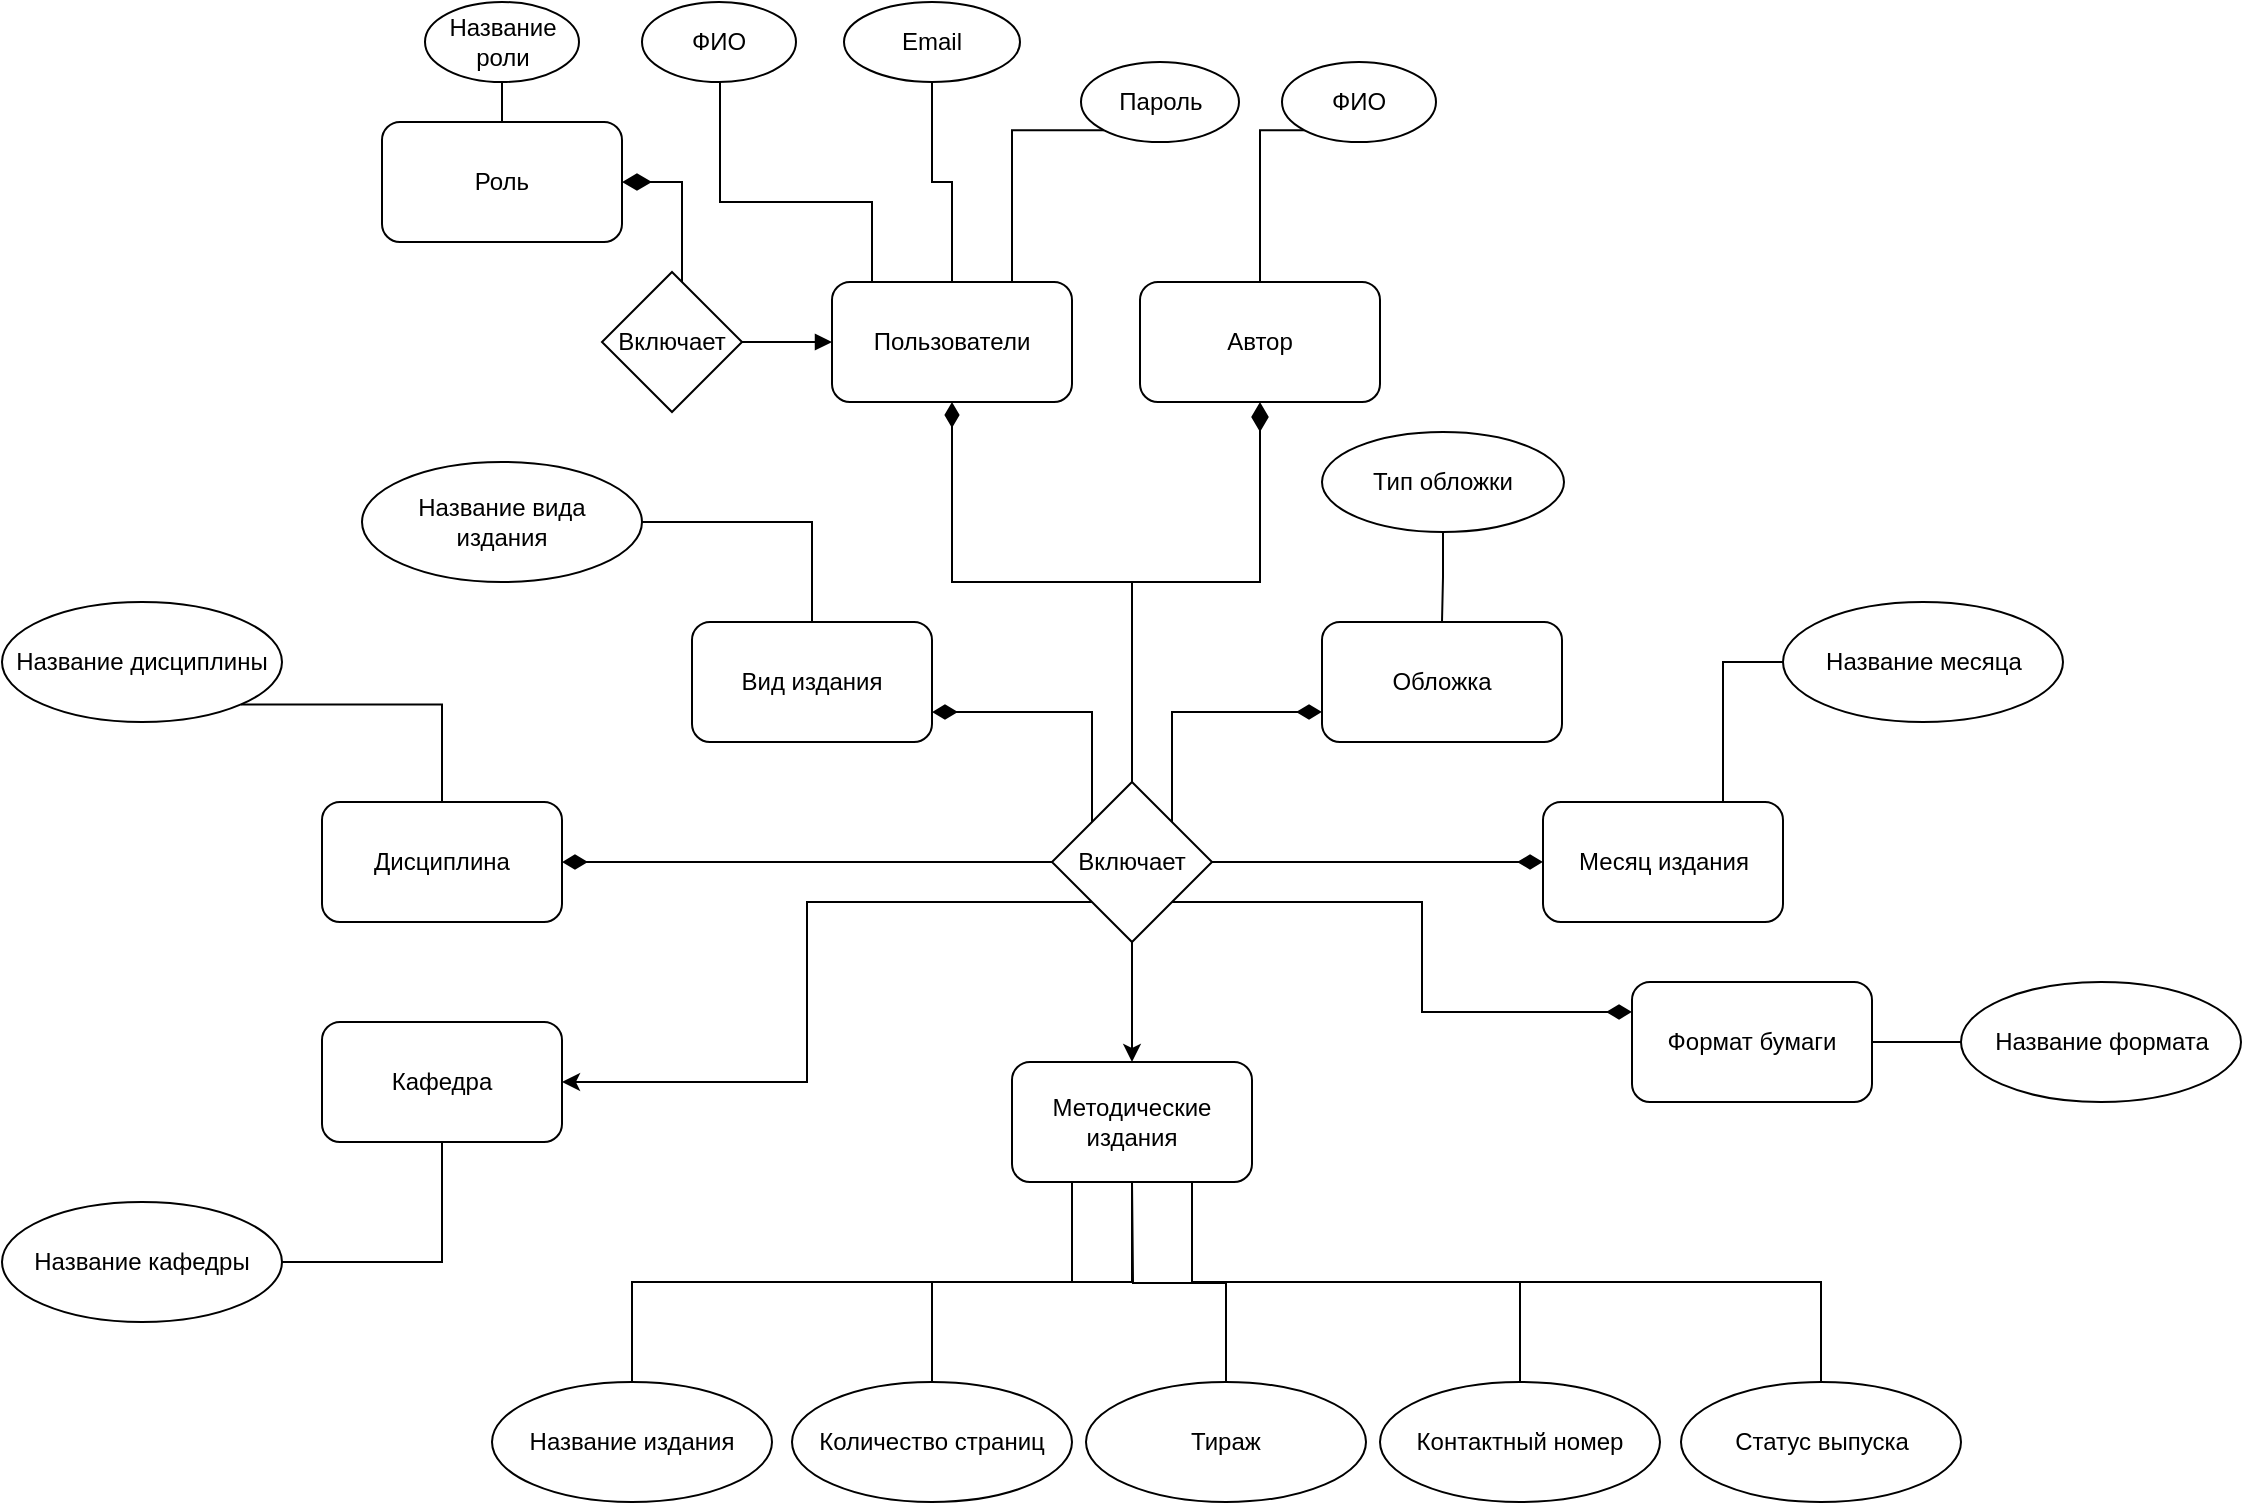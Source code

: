 <mxfile version="13.1.3" type="device"><diagram id="u_SUwNKQ4GlvSGrj-Cqh" name="Page-1"><mxGraphModel dx="1483" dy="829" grid="1" gridSize="10" guides="1" tooltips="1" connect="1" arrows="1" fold="1" page="1" pageScale="1" pageWidth="827" pageHeight="1169" math="0" shadow="0"><root><mxCell id="0"/><mxCell id="1" parent="0"/><mxCell id="MN8vHB_IHazPwnHavkn2-64" style="edgeStyle=orthogonalEdgeStyle;rounded=0;orthogonalLoop=1;jettySize=auto;html=1;exitX=0.75;exitY=0;exitDx=0;exitDy=0;entryX=0;entryY=0.5;entryDx=0;entryDy=0;startArrow=none;startFill=0;startSize=12;endArrow=none;endFill=0;endSize=10;" parent="1" source="MN8vHB_IHazPwnHavkn2-1" target="MN8vHB_IHazPwnHavkn2-39" edge="1"><mxGeometry relative="1" as="geometry"/></mxCell><mxCell id="MN8vHB_IHazPwnHavkn2-1" value="Месяц издания" style="rounded=1;whiteSpace=wrap;html=1;" parent="1" vertex="1"><mxGeometry x="800.5" y="410" width="120" height="60" as="geometry"/></mxCell><mxCell id="MN8vHB_IHazPwnHavkn2-2" value="Формат бумаги" style="rounded=1;whiteSpace=wrap;html=1;" parent="1" vertex="1"><mxGeometry x="845" y="500" width="120" height="60" as="geometry"/></mxCell><mxCell id="MN8vHB_IHazPwnHavkn2-3" value="Методические издания" style="rounded=1;whiteSpace=wrap;html=1;" parent="1" vertex="1"><mxGeometry x="535" y="540" width="120" height="60" as="geometry"/></mxCell><mxCell id="MN8vHB_IHazPwnHavkn2-4" value="Дисциплина" style="rounded=1;whiteSpace=wrap;html=1;" parent="1" vertex="1"><mxGeometry x="190" y="410" width="120" height="60" as="geometry"/></mxCell><mxCell id="MN8vHB_IHazPwnHavkn2-5" value="Вид издания" style="rounded=1;whiteSpace=wrap;html=1;" parent="1" vertex="1"><mxGeometry x="375" y="320" width="120" height="60" as="geometry"/></mxCell><mxCell id="Pb3D4w_sXI2t5S4qECtn-6" style="edgeStyle=orthogonalEdgeStyle;rounded=0;orthogonalLoop=1;jettySize=auto;html=1;exitX=0;exitY=0.5;exitDx=0;exitDy=0;entryX=1;entryY=0.5;entryDx=0;entryDy=0;endArrow=none;endFill=0;startArrow=block;startFill=1;startSize=6;" edge="1" parent="1" source="MN8vHB_IHazPwnHavkn2-6" target="Pb3D4w_sXI2t5S4qECtn-5"><mxGeometry relative="1" as="geometry"><Array as="points"><mxPoint x="400" y="180"/></Array></mxGeometry></mxCell><mxCell id="MN8vHB_IHazPwnHavkn2-6" value="Пользователи" style="rounded=1;whiteSpace=wrap;html=1;" parent="1" vertex="1"><mxGeometry x="445" y="150" width="120" height="60" as="geometry"/></mxCell><mxCell id="MN8vHB_IHazPwnHavkn2-9" value="Обложка" style="rounded=1;whiteSpace=wrap;html=1;" parent="1" vertex="1"><mxGeometry x="690" y="320" width="120" height="60" as="geometry"/></mxCell><mxCell id="MN8vHB_IHazPwnHavkn2-15" style="edgeStyle=orthogonalEdgeStyle;rounded=0;orthogonalLoop=1;jettySize=auto;html=1;exitX=0.5;exitY=0;exitDx=0;exitDy=0;entryX=0.25;entryY=1;entryDx=0;entryDy=0;endArrow=none;endFill=0;" parent="1" source="MN8vHB_IHazPwnHavkn2-11" target="MN8vHB_IHazPwnHavkn2-3" edge="1"><mxGeometry relative="1" as="geometry"/></mxCell><mxCell id="MN8vHB_IHazPwnHavkn2-11" value="Название издания" style="ellipse;whiteSpace=wrap;html=1;" parent="1" vertex="1"><mxGeometry x="275" y="700" width="140" height="60" as="geometry"/></mxCell><mxCell id="MN8vHB_IHazPwnHavkn2-16" style="edgeStyle=orthogonalEdgeStyle;rounded=0;orthogonalLoop=1;jettySize=auto;html=1;exitX=0.5;exitY=0;exitDx=0;exitDy=0;entryX=0.5;entryY=1;entryDx=0;entryDy=0;endArrow=none;endFill=0;" parent="1" source="MN8vHB_IHazPwnHavkn2-12" target="MN8vHB_IHazPwnHavkn2-3" edge="1"><mxGeometry relative="1" as="geometry"/></mxCell><mxCell id="MN8vHB_IHazPwnHavkn2-12" value="Количество страниц" style="ellipse;whiteSpace=wrap;html=1;" parent="1" vertex="1"><mxGeometry x="425" y="700" width="140" height="60" as="geometry"/></mxCell><mxCell id="MN8vHB_IHazPwnHavkn2-21" style="edgeStyle=orthogonalEdgeStyle;rounded=0;orthogonalLoop=1;jettySize=auto;html=1;exitX=0.5;exitY=0;exitDx=0;exitDy=0;endArrow=none;endFill=0;" parent="1" source="MN8vHB_IHazPwnHavkn2-13" edge="1"><mxGeometry relative="1" as="geometry"><mxPoint x="595" y="600" as="targetPoint"/></mxGeometry></mxCell><mxCell id="MN8vHB_IHazPwnHavkn2-13" value="Тираж" style="ellipse;whiteSpace=wrap;html=1;" parent="1" vertex="1"><mxGeometry x="572" y="700" width="140" height="60" as="geometry"/></mxCell><mxCell id="MN8vHB_IHazPwnHavkn2-18" style="edgeStyle=orthogonalEdgeStyle;rounded=0;orthogonalLoop=1;jettySize=auto;html=1;exitX=0.5;exitY=0;exitDx=0;exitDy=0;entryX=0.75;entryY=1;entryDx=0;entryDy=0;endArrow=none;endFill=0;" parent="1" source="MN8vHB_IHazPwnHavkn2-14" target="MN8vHB_IHazPwnHavkn2-3" edge="1"><mxGeometry relative="1" as="geometry"/></mxCell><mxCell id="MN8vHB_IHazPwnHavkn2-14" value="Контактный номер" style="ellipse;whiteSpace=wrap;html=1;" parent="1" vertex="1"><mxGeometry x="719" y="700" width="140" height="60" as="geometry"/></mxCell><mxCell id="MN8vHB_IHazPwnHavkn2-25" style="edgeStyle=orthogonalEdgeStyle;rounded=0;orthogonalLoop=1;jettySize=auto;html=1;exitX=1;exitY=1;exitDx=0;exitDy=0;entryX=0.5;entryY=0;entryDx=0;entryDy=0;endArrow=none;endFill=0;" parent="1" source="MN8vHB_IHazPwnHavkn2-22" target="MN8vHB_IHazPwnHavkn2-4" edge="1"><mxGeometry relative="1" as="geometry"/></mxCell><mxCell id="MN8vHB_IHazPwnHavkn2-22" value="Название дисциплины" style="ellipse;whiteSpace=wrap;html=1;" parent="1" vertex="1"><mxGeometry x="30" y="310" width="140" height="60" as="geometry"/></mxCell><mxCell id="MN8vHB_IHazPwnHavkn2-27" style="edgeStyle=orthogonalEdgeStyle;rounded=0;orthogonalLoop=1;jettySize=auto;html=1;exitX=1;exitY=1;exitDx=0;exitDy=0;entryX=0.5;entryY=0;entryDx=0;entryDy=0;endArrow=none;endFill=0;" parent="1" source="MN8vHB_IHazPwnHavkn2-26" target="MN8vHB_IHazPwnHavkn2-5" edge="1"><mxGeometry relative="1" as="geometry"><Array as="points"><mxPoint x="330" y="270"/><mxPoint x="435" y="270"/></Array></mxGeometry></mxCell><mxCell id="MN8vHB_IHazPwnHavkn2-26" value="Название вида&lt;br&gt;издания&lt;br&gt;" style="ellipse;whiteSpace=wrap;html=1;" parent="1" vertex="1"><mxGeometry x="210" y="240" width="140" height="60" as="geometry"/></mxCell><mxCell id="MN8vHB_IHazPwnHavkn2-34" style="edgeStyle=orthogonalEdgeStyle;rounded=0;orthogonalLoop=1;jettySize=auto;html=1;exitX=1;exitY=1;exitDx=0;exitDy=0;entryX=0.25;entryY=0;entryDx=0;entryDy=0;endArrow=none;endFill=0;" parent="1" source="MN8vHB_IHazPwnHavkn2-28" target="MN8vHB_IHazPwnHavkn2-6" edge="1"><mxGeometry relative="1" as="geometry"><Array as="points"><mxPoint x="389" y="44"/><mxPoint x="389" y="110"/><mxPoint x="465" y="110"/></Array></mxGeometry></mxCell><mxCell id="MN8vHB_IHazPwnHavkn2-28" value="ФИО" style="ellipse;whiteSpace=wrap;html=1;" parent="1" vertex="1"><mxGeometry x="350" y="10" width="77" height="40" as="geometry"/></mxCell><mxCell id="MN8vHB_IHazPwnHavkn2-35" style="edgeStyle=orthogonalEdgeStyle;rounded=0;orthogonalLoop=1;jettySize=auto;html=1;exitX=0.5;exitY=1;exitDx=0;exitDy=0;entryX=0.5;entryY=0;entryDx=0;entryDy=0;endArrow=none;endFill=0;" parent="1" source="MN8vHB_IHazPwnHavkn2-29" target="MN8vHB_IHazPwnHavkn2-6" edge="1"><mxGeometry relative="1" as="geometry"/></mxCell><mxCell id="MN8vHB_IHazPwnHavkn2-29" value="Email&lt;br&gt;" style="ellipse;whiteSpace=wrap;html=1;" parent="1" vertex="1"><mxGeometry x="451" y="10" width="88" height="40" as="geometry"/></mxCell><mxCell id="MN8vHB_IHazPwnHavkn2-36" style="edgeStyle=orthogonalEdgeStyle;rounded=0;orthogonalLoop=1;jettySize=auto;html=1;exitX=0;exitY=1;exitDx=0;exitDy=0;entryX=0.75;entryY=0;entryDx=0;entryDy=0;endArrow=none;endFill=0;" parent="1" source="MN8vHB_IHazPwnHavkn2-30" target="MN8vHB_IHazPwnHavkn2-6" edge="1"><mxGeometry relative="1" as="geometry"/></mxCell><mxCell id="MN8vHB_IHazPwnHavkn2-30" value="Пароль" style="ellipse;whiteSpace=wrap;html=1;" parent="1" vertex="1"><mxGeometry x="569.5" y="40" width="79" height="40" as="geometry"/></mxCell><mxCell id="MN8vHB_IHazPwnHavkn2-67" style="edgeStyle=orthogonalEdgeStyle;rounded=0;orthogonalLoop=1;jettySize=auto;html=1;exitX=0.5;exitY=1;exitDx=0;exitDy=0;entryX=0.5;entryY=0;entryDx=0;entryDy=0;startArrow=none;startFill=0;startSize=12;endArrow=none;endFill=0;endSize=10;" parent="1" source="MN8vHB_IHazPwnHavkn2-37" target="MN8vHB_IHazPwnHavkn2-9" edge="1"><mxGeometry relative="1" as="geometry"/></mxCell><mxCell id="MN8vHB_IHazPwnHavkn2-37" value="Тип обложки&lt;br&gt;" style="ellipse;whiteSpace=wrap;html=1;" parent="1" vertex="1"><mxGeometry x="690" y="225" width="121" height="50" as="geometry"/></mxCell><mxCell id="MN8vHB_IHazPwnHavkn2-39" value="Название месяца&lt;br&gt;" style="ellipse;whiteSpace=wrap;html=1;" parent="1" vertex="1"><mxGeometry x="920.5" y="310" width="140" height="60" as="geometry"/></mxCell><mxCell id="MN8vHB_IHazPwnHavkn2-42" style="edgeStyle=orthogonalEdgeStyle;rounded=0;orthogonalLoop=1;jettySize=auto;html=1;exitX=0;exitY=0.5;exitDx=0;exitDy=0;entryX=1;entryY=0.5;entryDx=0;entryDy=0;endArrow=none;endFill=0;" parent="1" source="MN8vHB_IHazPwnHavkn2-41" target="MN8vHB_IHazPwnHavkn2-2" edge="1"><mxGeometry relative="1" as="geometry"/></mxCell><mxCell id="MN8vHB_IHazPwnHavkn2-41" value="Название формата&lt;br&gt;" style="ellipse;whiteSpace=wrap;html=1;" parent="1" vertex="1"><mxGeometry x="1009.5" y="500" width="140" height="60" as="geometry"/></mxCell><mxCell id="MN8vHB_IHazPwnHavkn2-46" style="edgeStyle=orthogonalEdgeStyle;rounded=0;orthogonalLoop=1;jettySize=auto;html=1;exitX=0.5;exitY=1;exitDx=0;exitDy=0;entryX=0.5;entryY=0;entryDx=0;entryDy=0;endArrow=classic;endFill=1;" parent="1" source="MN8vHB_IHazPwnHavkn2-45" target="MN8vHB_IHazPwnHavkn2-3" edge="1"><mxGeometry relative="1" as="geometry"/></mxCell><mxCell id="MN8vHB_IHazPwnHavkn2-48" style="edgeStyle=orthogonalEdgeStyle;rounded=0;orthogonalLoop=1;jettySize=auto;html=1;exitX=0;exitY=0.5;exitDx=0;exitDy=0;entryX=1;entryY=0.5;entryDx=0;entryDy=0;endArrow=diamondThin;endFill=1;startArrow=none;startFill=0;endSize=10;" parent="1" source="MN8vHB_IHazPwnHavkn2-45" target="MN8vHB_IHazPwnHavkn2-4" edge="1"><mxGeometry relative="1" as="geometry"/></mxCell><mxCell id="MN8vHB_IHazPwnHavkn2-53" style="edgeStyle=orthogonalEdgeStyle;rounded=0;orthogonalLoop=1;jettySize=auto;html=1;exitX=0.5;exitY=0;exitDx=0;exitDy=0;entryX=0.5;entryY=1;entryDx=0;entryDy=0;startArrow=none;startFill=0;startSize=12;endArrow=diamondThin;endFill=1;endSize=10;" parent="1" source="MN8vHB_IHazPwnHavkn2-45" target="MN8vHB_IHazPwnHavkn2-6" edge="1"><mxGeometry relative="1" as="geometry"><Array as="points"><mxPoint x="595" y="300"/><mxPoint x="505" y="300"/></Array></mxGeometry></mxCell><mxCell id="MN8vHB_IHazPwnHavkn2-56" style="edgeStyle=orthogonalEdgeStyle;rounded=0;orthogonalLoop=1;jettySize=auto;html=1;exitX=0;exitY=0;exitDx=0;exitDy=0;entryX=1;entryY=0.75;entryDx=0;entryDy=0;startArrow=none;startFill=0;startSize=12;endArrow=diamondThin;endFill=1;endSize=10;" parent="1" source="MN8vHB_IHazPwnHavkn2-45" target="MN8vHB_IHazPwnHavkn2-5" edge="1"><mxGeometry relative="1" as="geometry"><Array as="points"><mxPoint x="575" y="365"/></Array></mxGeometry></mxCell><mxCell id="MN8vHB_IHazPwnHavkn2-57" style="edgeStyle=orthogonalEdgeStyle;rounded=0;orthogonalLoop=1;jettySize=auto;html=1;exitX=1;exitY=0;exitDx=0;exitDy=0;entryX=0;entryY=0.75;entryDx=0;entryDy=0;startArrow=none;startFill=0;startSize=12;endArrow=diamondThin;endFill=1;endSize=10;" parent="1" source="MN8vHB_IHazPwnHavkn2-45" target="MN8vHB_IHazPwnHavkn2-9" edge="1"><mxGeometry relative="1" as="geometry"><Array as="points"><mxPoint x="615" y="365"/></Array></mxGeometry></mxCell><mxCell id="MN8vHB_IHazPwnHavkn2-58" style="edgeStyle=orthogonalEdgeStyle;rounded=0;orthogonalLoop=1;jettySize=auto;html=1;exitX=1;exitY=1;exitDx=0;exitDy=0;entryX=0;entryY=0.25;entryDx=0;entryDy=0;startArrow=none;startFill=0;startSize=12;endArrow=diamondThin;endFill=1;endSize=10;" parent="1" source="MN8vHB_IHazPwnHavkn2-45" target="MN8vHB_IHazPwnHavkn2-2" edge="1"><mxGeometry relative="1" as="geometry"/></mxCell><mxCell id="MN8vHB_IHazPwnHavkn2-62" style="edgeStyle=orthogonalEdgeStyle;rounded=0;orthogonalLoop=1;jettySize=auto;html=1;exitX=1;exitY=0.5;exitDx=0;exitDy=0;entryX=0;entryY=0.5;entryDx=0;entryDy=0;startArrow=none;startFill=0;startSize=12;endArrow=diamondThin;endFill=1;endSize=10;" parent="1" source="MN8vHB_IHazPwnHavkn2-45" target="MN8vHB_IHazPwnHavkn2-1" edge="1"><mxGeometry relative="1" as="geometry"/></mxCell><mxCell id="Npvsl989DZ9Ax3Eu2moB-5" style="edgeStyle=orthogonalEdgeStyle;rounded=0;orthogonalLoop=1;jettySize=auto;html=1;exitX=0;exitY=1;exitDx=0;exitDy=0;entryX=1;entryY=0.5;entryDx=0;entryDy=0;" parent="1" source="MN8vHB_IHazPwnHavkn2-45" target="Npvsl989DZ9Ax3Eu2moB-1" edge="1"><mxGeometry relative="1" as="geometry"/></mxCell><mxCell id="MN8vHB_IHazPwnHavkn2-45" value="Включает" style="rhombus;whiteSpace=wrap;html=1;" parent="1" vertex="1"><mxGeometry x="555" y="400" width="80" height="80" as="geometry"/></mxCell><mxCell id="Npvsl989DZ9Ax3Eu2moB-1" value="Кафедра" style="rounded=1;whiteSpace=wrap;html=1;" parent="1" vertex="1"><mxGeometry x="190" y="520" width="120" height="60" as="geometry"/></mxCell><mxCell id="Npvsl989DZ9Ax3Eu2moB-2" style="edgeStyle=orthogonalEdgeStyle;rounded=0;orthogonalLoop=1;jettySize=auto;html=1;exitX=1;exitY=0.5;exitDx=0;exitDy=0;entryX=0.5;entryY=1;entryDx=0;entryDy=0;endArrow=none;endFill=0;" parent="1" source="Npvsl989DZ9Ax3Eu2moB-3" target="Npvsl989DZ9Ax3Eu2moB-1" edge="1"><mxGeometry relative="1" as="geometry"/></mxCell><mxCell id="Npvsl989DZ9Ax3Eu2moB-3" value="Название кафедры" style="ellipse;whiteSpace=wrap;html=1;" parent="1" vertex="1"><mxGeometry x="30" y="610" width="140" height="60" as="geometry"/></mxCell><mxCell id="8K07rBxWQzZ5PpTDPSVw-9" style="edgeStyle=orthogonalEdgeStyle;rounded=0;orthogonalLoop=1;jettySize=auto;html=1;exitX=0.5;exitY=0;exitDx=0;exitDy=0;entryX=0;entryY=1;entryDx=0;entryDy=0;endArrow=none;endFill=0;" parent="1" source="8K07rBxWQzZ5PpTDPSVw-1" target="8K07rBxWQzZ5PpTDPSVw-3" edge="1"><mxGeometry relative="1" as="geometry"><Array as="points"><mxPoint x="659" y="74"/></Array></mxGeometry></mxCell><mxCell id="8K07rBxWQzZ5PpTDPSVw-12" style="edgeStyle=orthogonalEdgeStyle;rounded=0;orthogonalLoop=1;jettySize=auto;html=1;exitX=0.5;exitY=1;exitDx=0;exitDy=0;entryX=0.5;entryY=0;entryDx=0;entryDy=0;endArrow=none;endFill=0;startArrow=diamondThin;startFill=1;endSize=10;startSize=12;" parent="1" source="8K07rBxWQzZ5PpTDPSVw-1" target="MN8vHB_IHazPwnHavkn2-45" edge="1"><mxGeometry relative="1" as="geometry"><Array as="points"><mxPoint x="659" y="300"/><mxPoint x="595" y="300"/></Array></mxGeometry></mxCell><mxCell id="8K07rBxWQzZ5PpTDPSVw-1" value="Автор" style="rounded=1;whiteSpace=wrap;html=1;" parent="1" vertex="1"><mxGeometry x="599" y="150" width="120" height="60" as="geometry"/></mxCell><mxCell id="8K07rBxWQzZ5PpTDPSVw-3" value="ФИО" style="ellipse;whiteSpace=wrap;html=1;" parent="1" vertex="1"><mxGeometry x="670" y="40" width="77" height="40" as="geometry"/></mxCell><mxCell id="8K07rBxWQzZ5PpTDPSVw-14" style="edgeStyle=orthogonalEdgeStyle;rounded=0;orthogonalLoop=1;jettySize=auto;html=1;exitX=0.5;exitY=0;exitDx=0;exitDy=0;entryX=0.75;entryY=1;entryDx=0;entryDy=0;startArrow=none;startFill=0;startSize=12;endArrow=none;endFill=0;endSize=10;" parent="1" source="8K07rBxWQzZ5PpTDPSVw-13" target="MN8vHB_IHazPwnHavkn2-3" edge="1"><mxGeometry relative="1" as="geometry"><Array as="points"><mxPoint x="940" y="650"/><mxPoint x="625" y="650"/></Array></mxGeometry></mxCell><mxCell id="8K07rBxWQzZ5PpTDPSVw-13" value="Статус выпуска" style="ellipse;whiteSpace=wrap;html=1;" parent="1" vertex="1"><mxGeometry x="869.5" y="700" width="140" height="60" as="geometry"/></mxCell><mxCell id="8K07rBxWQzZ5PpTDPSVw-18" style="edgeStyle=orthogonalEdgeStyle;rounded=0;orthogonalLoop=1;jettySize=auto;html=1;exitX=0.5;exitY=1;exitDx=0;exitDy=0;startArrow=none;startFill=0;startSize=12;endArrow=none;endFill=0;endSize=10;" parent="1" source="MN8vHB_IHazPwnHavkn2-28" target="MN8vHB_IHazPwnHavkn2-28" edge="1"><mxGeometry relative="1" as="geometry"/></mxCell><mxCell id="Pb3D4w_sXI2t5S4qECtn-4" style="edgeStyle=orthogonalEdgeStyle;rounded=0;orthogonalLoop=1;jettySize=auto;html=1;exitX=0.5;exitY=1;exitDx=0;exitDy=0;entryX=0.5;entryY=0;entryDx=0;entryDy=0;endArrow=none;endFill=0;" edge="1" parent="1" source="8K07rBxWQzZ5PpTDPSVw-19" target="Pb3D4w_sXI2t5S4qECtn-1"><mxGeometry relative="1" as="geometry"/></mxCell><mxCell id="8K07rBxWQzZ5PpTDPSVw-19" value="Название роли" style="ellipse;whiteSpace=wrap;html=1;" parent="1" vertex="1"><mxGeometry x="241.5" y="10" width="77" height="40" as="geometry"/></mxCell><mxCell id="8K07rBxWQzZ5PpTDPSVw-20" style="edgeStyle=orthogonalEdgeStyle;rounded=0;orthogonalLoop=1;jettySize=auto;html=1;exitX=0.5;exitY=1;exitDx=0;exitDy=0;startArrow=none;startFill=0;startSize=12;endArrow=none;endFill=0;endSize=10;" parent="1" source="8K07rBxWQzZ5PpTDPSVw-19" target="8K07rBxWQzZ5PpTDPSVw-19" edge="1"><mxGeometry relative="1" as="geometry"/></mxCell><mxCell id="Pb3D4w_sXI2t5S4qECtn-7" style="edgeStyle=orthogonalEdgeStyle;rounded=0;orthogonalLoop=1;jettySize=auto;html=1;exitX=1;exitY=0.5;exitDx=0;exitDy=0;entryX=0.5;entryY=0;entryDx=0;entryDy=0;startArrow=diamondThin;startFill=1;startSize=12;endArrow=none;endFill=0;endSize=12;" edge="1" parent="1" source="Pb3D4w_sXI2t5S4qECtn-1" target="Pb3D4w_sXI2t5S4qECtn-5"><mxGeometry relative="1" as="geometry"/></mxCell><mxCell id="Pb3D4w_sXI2t5S4qECtn-1" value="Роль" style="rounded=1;whiteSpace=wrap;html=1;" vertex="1" parent="1"><mxGeometry x="220" y="70" width="120" height="60" as="geometry"/></mxCell><mxCell id="Pb3D4w_sXI2t5S4qECtn-5" value="Включает" style="rhombus;whiteSpace=wrap;html=1;" vertex="1" parent="1"><mxGeometry x="330" y="145" width="70" height="70" as="geometry"/></mxCell></root></mxGraphModel></diagram></mxfile>